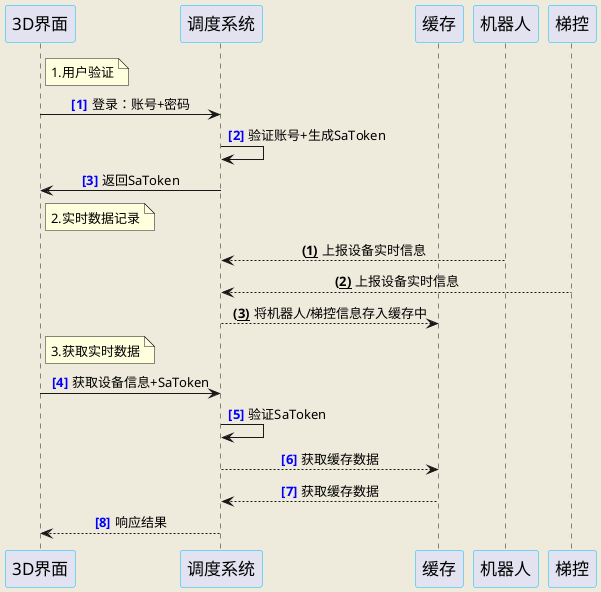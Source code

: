 @startuml
skinparam backgroundColor #EEEBDC
skinparam sequenceMessageAlign center
skinparam sequence {
ParticipantBorderColor DeepSkyBlue
ParticipantFontSize 17
}
'autonumber "<font color=blue><b>[##]"

participant "3D界面" as user

participant "调度系统" as idms5

participant "缓存" as Redis

participant "机器人" as device

participant "梯控" as lift

autonumber "<font color=blue><b>[###]"
note right of user : 1.用户验证

user -> idms5: 登录：账号+密码

idms5 -> idms5: 验证账号+生成SaToken

idms5 -> user: 返回SaToken
autonumber "<b>(<u>##<u>)"

note right of user : 2.实时数据记录

device --> idms5: 上报设备实时信息

lift --> idms5: 上报设备实时信息

idms5 --> Redis: 将机器人/梯控信息存入缓存中

autonumber 4 "<font color=blue><b>[###]"

note right of user : 3.获取实时数据

user -> idms5: 获取设备信息+SaToken

idms5 -> idms5: 验证SaToken

idms5 --> Redis: 获取缓存数据
Redis --> idms5: 获取缓存数据

idms5 --> user : 响应结果

@enduml